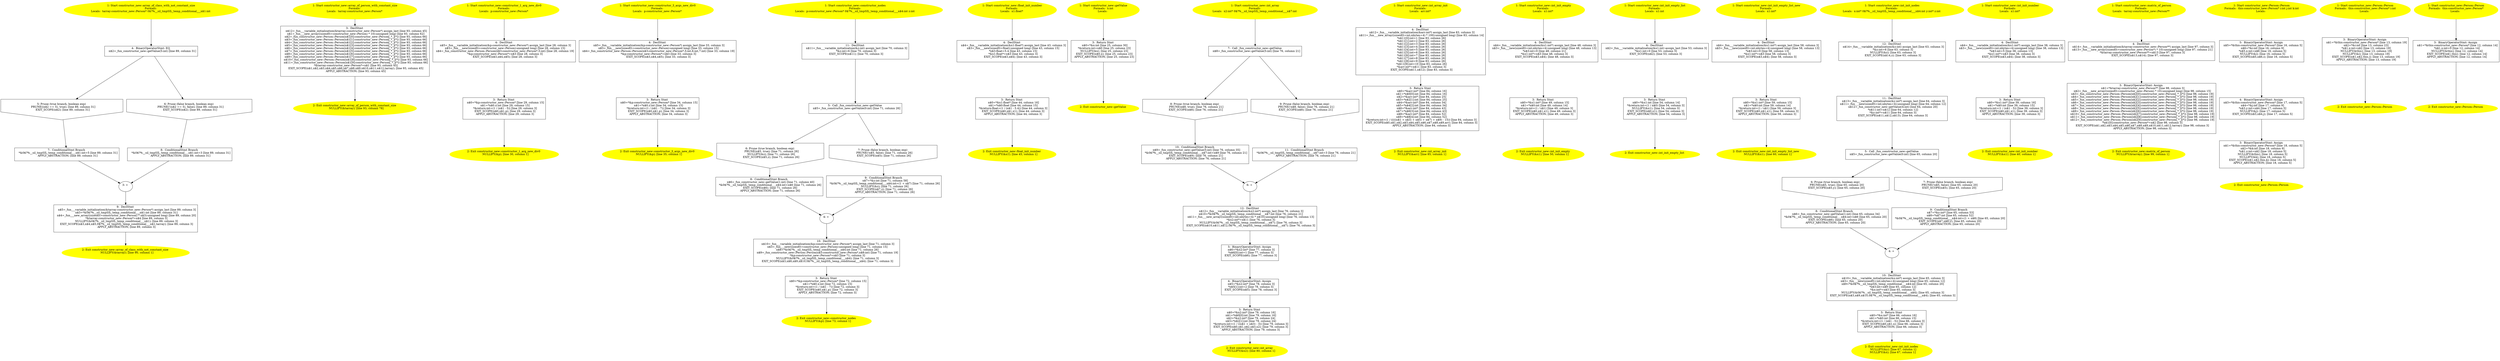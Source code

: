 /* @generated */
digraph cfg {
"array_of_class_with_not_constant_size#constructor_new#9810665286379016302.453a7058d5d4d9a1fa36084713fcfc7d_1" [label="1: Start constructor_new::array_of_class_with_not_constant_size\nFormals: \nLocals:  tarray:constructor_new::Person* 0$?%__sil_tmpSIL_temp_conditional___n$1:int \n  " color=yellow style=filled]
	

	 "array_of_class_with_not_constant_size#constructor_new#9810665286379016302.453a7058d5d4d9a1fa36084713fcfc7d_1" -> "array_of_class_with_not_constant_size#constructor_new#9810665286379016302.453a7058d5d4d9a1fa36084713fcfc7d_4" ;
"array_of_class_with_not_constant_size#constructor_new#9810665286379016302.453a7058d5d4d9a1fa36084713fcfc7d_2" [label="2: Exit constructor_new::array_of_class_with_not_constant_size \n   NULLIFY(&tarray); [line 90, column 1]\n " color=yellow style=filled]
	

"array_of_class_with_not_constant_size#constructor_new#9810665286379016302.453a7058d5d4d9a1fa36084713fcfc7d_3" [label="3: + \n  " ]
	

	 "array_of_class_with_not_constant_size#constructor_new#9810665286379016302.453a7058d5d4d9a1fa36084713fcfc7d_3" -> "array_of_class_with_not_constant_size#constructor_new#9810665286379016302.453a7058d5d4d9a1fa36084713fcfc7d_9" ;
"array_of_class_with_not_constant_size#constructor_new#9810665286379016302.453a7058d5d4d9a1fa36084713fcfc7d_4" [label="4:  BinaryOperatorStmt: EQ \n   n$2=_fun_constructor_new::getValue(5:int) [line 89, column 31]\n " shape="box"]
	

	 "array_of_class_with_not_constant_size#constructor_new#9810665286379016302.453a7058d5d4d9a1fa36084713fcfc7d_4" -> "array_of_class_with_not_constant_size#constructor_new#9810665286379016302.453a7058d5d4d9a1fa36084713fcfc7d_5" ;
	 "array_of_class_with_not_constant_size#constructor_new#9810665286379016302.453a7058d5d4d9a1fa36084713fcfc7d_4" -> "array_of_class_with_not_constant_size#constructor_new#9810665286379016302.453a7058d5d4d9a1fa36084713fcfc7d_6" ;
"array_of_class_with_not_constant_size#constructor_new#9810665286379016302.453a7058d5d4d9a1fa36084713fcfc7d_5" [label="5: Prune (true branch, boolean exp) \n   PRUNE((n$2 == 5), true); [line 89, column 31]\n  EXIT_SCOPE(n$2); [line 89, column 31]\n " shape="invhouse"]
	

	 "array_of_class_with_not_constant_size#constructor_new#9810665286379016302.453a7058d5d4d9a1fa36084713fcfc7d_5" -> "array_of_class_with_not_constant_size#constructor_new#9810665286379016302.453a7058d5d4d9a1fa36084713fcfc7d_7" ;
"array_of_class_with_not_constant_size#constructor_new#9810665286379016302.453a7058d5d4d9a1fa36084713fcfc7d_6" [label="6: Prune (false branch, boolean exp) \n   PRUNE(!(n$2 == 5), false); [line 89, column 31]\n  EXIT_SCOPE(n$2); [line 89, column 31]\n " shape="invhouse"]
	

	 "array_of_class_with_not_constant_size#constructor_new#9810665286379016302.453a7058d5d4d9a1fa36084713fcfc7d_6" -> "array_of_class_with_not_constant_size#constructor_new#9810665286379016302.453a7058d5d4d9a1fa36084713fcfc7d_8" ;
"array_of_class_with_not_constant_size#constructor_new#9810665286379016302.453a7058d5d4d9a1fa36084713fcfc7d_7" [label="7:  ConditionalStmt Branch \n   *&0$?%__sil_tmpSIL_temp_conditional___n$1:int=5 [line 89, column 31]\n  APPLY_ABSTRACTION; [line 89, column 31]\n " shape="box"]
	

	 "array_of_class_with_not_constant_size#constructor_new#9810665286379016302.453a7058d5d4d9a1fa36084713fcfc7d_7" -> "array_of_class_with_not_constant_size#constructor_new#9810665286379016302.453a7058d5d4d9a1fa36084713fcfc7d_3" ;
"array_of_class_with_not_constant_size#constructor_new#9810665286379016302.453a7058d5d4d9a1fa36084713fcfc7d_8" [label="8:  ConditionalStmt Branch \n   *&0$?%__sil_tmpSIL_temp_conditional___n$1:int=3 [line 89, column 31]\n  APPLY_ABSTRACTION; [line 89, column 31]\n " shape="box"]
	

	 "array_of_class_with_not_constant_size#constructor_new#9810665286379016302.453a7058d5d4d9a1fa36084713fcfc7d_8" -> "array_of_class_with_not_constant_size#constructor_new#9810665286379016302.453a7058d5d4d9a1fa36084713fcfc7d_3" ;
"array_of_class_with_not_constant_size#constructor_new#9810665286379016302.453a7058d5d4d9a1fa36084713fcfc7d_9" [label="9:  DeclStmt \n   n$5=_fun___variable_initialization(&tarray:constructor_new::Person*) assign_last [line 89, column 3]\n  n$3=*&0$?%__sil_tmpSIL_temp_conditional___n$1:int [line 89, column 31]\n  n$4=_fun___new_array((sizeof(t=constructor_new::Person) * n$3):unsigned long) [line 89, column 20]\n  *&tarray:constructor_new::Person*=n$4 [line 89, column 3]\n  NULLIFY(&0$?%__sil_tmpSIL_temp_conditional___n$1); [line 89, column 3]\n  EXIT_SCOPE(n$3,n$4,n$5,0$?%__sil_tmpSIL_temp_conditional___n$1,tarray); [line 89, column 3]\n  APPLY_ABSTRACTION; [line 89, column 3]\n " shape="box"]
	

	 "array_of_class_with_not_constant_size#constructor_new#9810665286379016302.453a7058d5d4d9a1fa36084713fcfc7d_9" -> "array_of_class_with_not_constant_size#constructor_new#9810665286379016302.453a7058d5d4d9a1fa36084713fcfc7d_2" ;
"array_of_person_with_constant_size#constructor_new#10198805942353567956.2cf0ba8d0780ec60bbcca4089ec2aee6_1" [label="1: Start constructor_new::array_of_person_with_constant_size\nFormals: \nLocals:  tarray:constructor_new::Person* \n  " color=yellow style=filled]
	

	 "array_of_person_with_constant_size#constructor_new#10198805942353567956.2cf0ba8d0780ec60bbcca4089ec2aee6_1" -> "array_of_person_with_constant_size#constructor_new#10198805942353567956.2cf0ba8d0780ec60bbcca4089ec2aee6_3" ;
"array_of_person_with_constant_size#constructor_new#10198805942353567956.2cf0ba8d0780ec60bbcca4089ec2aee6_2" [label="2: Exit constructor_new::array_of_person_with_constant_size \n   NULLIFY(&tarray); [line 93, column 78]\n " color=yellow style=filled]
	

"array_of_person_with_constant_size#constructor_new#10198805942353567956.2cf0ba8d0780ec60bbcca4089ec2aee6_3" [label="3:  DeclStmt \n   n$12=_fun___variable_initialization(&tarray:constructor_new::Person*) assign_last [line 93, column 45]\n  n$1=_fun___new_array((sizeof(t=constructor_new::Person) * 10):unsigned long) [line 93, column 62]\n  n$2=_fun_constructor_new::Person::Person(n$1[0]:constructor_new::Person[_*_](*)) [line 93, column 66]\n  n$3=_fun_constructor_new::Person::Person(n$1[1]:constructor_new::Person[_*_](*)) [line 93, column 66]\n  n$4=_fun_constructor_new::Person::Person(n$1[2]:constructor_new::Person[_*_](*)) [line 93, column 66]\n  n$5=_fun_constructor_new::Person::Person(n$1[3]:constructor_new::Person[_*_](*)) [line 93, column 66]\n  n$6=_fun_constructor_new::Person::Person(n$1[4]:constructor_new::Person[_*_](*)) [line 93, column 66]\n  n$7=_fun_constructor_new::Person::Person(n$1[5]:constructor_new::Person[_*_](*)) [line 93, column 66]\n  n$8=_fun_constructor_new::Person::Person(n$1[6]:constructor_new::Person[_*_](*)) [line 93, column 66]\n  n$9=_fun_constructor_new::Person::Person(n$1[7]:constructor_new::Person[_*_](*)) [line 93, column 66]\n  n$10=_fun_constructor_new::Person::Person(n$1[8]:constructor_new::Person[_*_](*)) [line 93, column 66]\n  n$11=_fun_constructor_new::Person::Person(n$1[9]:constructor_new::Person[_*_](*)) [line 93, column 66]\n  *&tarray:constructor_new::Person*=n$1 [line 93, column 45]\n  EXIT_SCOPE(n$1,n$2,n$3,n$4,n$5,n$6,n$7,n$8,n$9,n$10,n$11,n$12,tarray); [line 93, column 45]\n  APPLY_ABSTRACTION; [line 93, column 45]\n " shape="box"]
	

	 "array_of_person_with_constant_size#constructor_new#10198805942353567956.2cf0ba8d0780ec60bbcca4089ec2aee6_3" -> "array_of_person_with_constant_size#constructor_new#10198805942353567956.2cf0ba8d0780ec60bbcca4089ec2aee6_2" ;
"constructor_1_arg_new_div0#constructor_new#798841234716809588.2c010a7c7293e961b9ed8149c3f3debe_1" [label="1: Start constructor_new::constructor_1_arg_new_div0\nFormals: \nLocals:  p:constructor_new::Person* \n  " color=yellow style=filled]
	

	 "constructor_1_arg_new_div0#constructor_new#798841234716809588.2c010a7c7293e961b9ed8149c3f3debe_1" -> "constructor_1_arg_new_div0#constructor_new#798841234716809588.2c010a7c7293e961b9ed8149c3f3debe_4" ;
"constructor_1_arg_new_div0#constructor_new#798841234716809588.2c010a7c7293e961b9ed8149c3f3debe_2" [label="2: Exit constructor_new::constructor_1_arg_new_div0 \n   NULLIFY(&p); [line 30, column 1]\n " color=yellow style=filled]
	

"constructor_1_arg_new_div0#constructor_new#798841234716809588.2c010a7c7293e961b9ed8149c3f3debe_3" [label="3:  Return Stmt \n   n$0=*&p:constructor_new::Person* [line 29, column 15]\n  n$1=*n$0.x:int [line 29, column 15]\n  *&return:int=(1 / (n$1 - 5)) [line 29, column 3]\n  EXIT_SCOPE(n$0,n$1,p); [line 29, column 3]\n  APPLY_ABSTRACTION; [line 29, column 3]\n " shape="box"]
	

	 "constructor_1_arg_new_div0#constructor_new#798841234716809588.2c010a7c7293e961b9ed8149c3f3debe_3" -> "constructor_1_arg_new_div0#constructor_new#798841234716809588.2c010a7c7293e961b9ed8149c3f3debe_2" ;
"constructor_1_arg_new_div0#constructor_new#798841234716809588.2c010a7c7293e961b9ed8149c3f3debe_4" [label="4:  DeclStmt \n   n$5=_fun___variable_initialization(&p:constructor_new::Person*) assign_last [line 28, column 3]\n  n$3=_fun___new(sizeof(t=constructor_new::Person):unsigned long) [line 28, column 15]\n  n$4=_fun_constructor_new::Person::Person(n$3:constructor_new::Person*,5:int) [line 28, column 19]\n  *&p:constructor_new::Person*=n$3 [line 28, column 3]\n  EXIT_SCOPE(n$3,n$4,n$5); [line 28, column 3]\n " shape="box"]
	

	 "constructor_1_arg_new_div0#constructor_new#798841234716809588.2c010a7c7293e961b9ed8149c3f3debe_4" -> "constructor_1_arg_new_div0#constructor_new#798841234716809588.2c010a7c7293e961b9ed8149c3f3debe_3" ;
"constructor_3_args_new_div0#constructor_new#13438839859480315932.2122014ebac449e6fb981ba75ba0617e_1" [label="1: Start constructor_new::constructor_3_args_new_div0\nFormals: \nLocals:  p:constructor_new::Person* \n  " color=yellow style=filled]
	

	 "constructor_3_args_new_div0#constructor_new#13438839859480315932.2122014ebac449e6fb981ba75ba0617e_1" -> "constructor_3_args_new_div0#constructor_new#13438839859480315932.2122014ebac449e6fb981ba75ba0617e_4" ;
"constructor_3_args_new_div0#constructor_new#13438839859480315932.2122014ebac449e6fb981ba75ba0617e_2" [label="2: Exit constructor_new::constructor_3_args_new_div0 \n   NULLIFY(&p); [line 35, column 1]\n " color=yellow style=filled]
	

"constructor_3_args_new_div0#constructor_new#13438839859480315932.2122014ebac449e6fb981ba75ba0617e_3" [label="3:  Return Stmt \n   n$0=*&p:constructor_new::Person* [line 34, column 15]\n  n$1=*n$0.z:int [line 34, column 15]\n  *&return:int=(1 / (n$1 - 7)) [line 34, column 3]\n  EXIT_SCOPE(n$0,n$1,p); [line 34, column 3]\n  APPLY_ABSTRACTION; [line 34, column 3]\n " shape="box"]
	

	 "constructor_3_args_new_div0#constructor_new#13438839859480315932.2122014ebac449e6fb981ba75ba0617e_3" -> "constructor_3_args_new_div0#constructor_new#13438839859480315932.2122014ebac449e6fb981ba75ba0617e_2" ;
"constructor_3_args_new_div0#constructor_new#13438839859480315932.2122014ebac449e6fb981ba75ba0617e_4" [label="4:  DeclStmt \n   n$5=_fun___variable_initialization(&p:constructor_new::Person*) assign_last [line 33, column 3]\n  n$3=_fun___new(sizeof(t=constructor_new::Person):unsigned long) [line 33, column 15]\n  n$4=_fun_constructor_new::Person::Person(n$3:constructor_new::Person*,5:int,6:int,7:int) [line 33, column 19]\n  *&p:constructor_new::Person*=n$3 [line 33, column 3]\n  EXIT_SCOPE(n$3,n$4,n$5); [line 33, column 3]\n " shape="box"]
	

	 "constructor_3_args_new_div0#constructor_new#13438839859480315932.2122014ebac449e6fb981ba75ba0617e_4" -> "constructor_3_args_new_div0#constructor_new#13438839859480315932.2122014ebac449e6fb981ba75ba0617e_3" ;
"constructor_nodes#constructor_new#2199504594298711726.73e416487288cbd4adea79b64a17dbe2_1" [label="1: Start constructor_new::constructor_nodes\nFormals: \nLocals:  p:constructor_new::Person* 0$?%__sil_tmpSIL_temp_conditional___n$4:int z:int \n  " color=yellow style=filled]
	

	 "constructor_nodes#constructor_new#2199504594298711726.73e416487288cbd4adea79b64a17dbe2_1" -> "constructor_nodes#constructor_new#2199504594298711726.73e416487288cbd4adea79b64a17dbe2_11" ;
"constructor_nodes#constructor_new#2199504594298711726.73e416487288cbd4adea79b64a17dbe2_2" [label="2: Exit constructor_new::constructor_nodes \n   NULLIFY(&p); [line 73, column 1]\n " color=yellow style=filled]
	

"constructor_nodes#constructor_new#2199504594298711726.73e416487288cbd4adea79b64a17dbe2_3" [label="3:  Return Stmt \n   n$0=*&p:constructor_new::Person* [line 72, column 15]\n  n$1=*n$0.x:int [line 72, column 15]\n  *&return:int=(1 / (n$1 - 7)) [line 72, column 3]\n  EXIT_SCOPE(n$0,n$1,p); [line 72, column 3]\n  APPLY_ABSTRACTION; [line 72, column 3]\n " shape="box"]
	

	 "constructor_nodes#constructor_new#2199504594298711726.73e416487288cbd4adea79b64a17dbe2_3" -> "constructor_nodes#constructor_new#2199504594298711726.73e416487288cbd4adea79b64a17dbe2_2" ;
"constructor_nodes#constructor_new#2199504594298711726.73e416487288cbd4adea79b64a17dbe2_4" [label="4: + \n  " ]
	

	 "constructor_nodes#constructor_new#2199504594298711726.73e416487288cbd4adea79b64a17dbe2_4" -> "constructor_nodes#constructor_new#2199504594298711726.73e416487288cbd4adea79b64a17dbe2_10" ;
"constructor_nodes#constructor_new#2199504594298711726.73e416487288cbd4adea79b64a17dbe2_5" [label="5:  Call _fun_constructor_new::getValue \n   n$5=_fun_constructor_new::getValue(0:int) [line 71, column 26]\n " shape="box"]
	

	 "constructor_nodes#constructor_new#2199504594298711726.73e416487288cbd4adea79b64a17dbe2_5" -> "constructor_nodes#constructor_new#2199504594298711726.73e416487288cbd4adea79b64a17dbe2_6" ;
	 "constructor_nodes#constructor_new#2199504594298711726.73e416487288cbd4adea79b64a17dbe2_5" -> "constructor_nodes#constructor_new#2199504594298711726.73e416487288cbd4adea79b64a17dbe2_7" ;
"constructor_nodes#constructor_new#2199504594298711726.73e416487288cbd4adea79b64a17dbe2_6" [label="6: Prune (true branch, boolean exp) \n   PRUNE(n$5, true); [line 71, column 26]\n  NULLIFY(&z); [line 71, column 26]\n  EXIT_SCOPE(n$5,z); [line 71, column 26]\n " shape="invhouse"]
	

	 "constructor_nodes#constructor_new#2199504594298711726.73e416487288cbd4adea79b64a17dbe2_6" -> "constructor_nodes#constructor_new#2199504594298711726.73e416487288cbd4adea79b64a17dbe2_8" ;
"constructor_nodes#constructor_new#2199504594298711726.73e416487288cbd4adea79b64a17dbe2_7" [label="7: Prune (false branch, boolean exp) \n   PRUNE(!n$5, false); [line 71, column 26]\n  EXIT_SCOPE(n$5); [line 71, column 26]\n " shape="invhouse"]
	

	 "constructor_nodes#constructor_new#2199504594298711726.73e416487288cbd4adea79b64a17dbe2_7" -> "constructor_nodes#constructor_new#2199504594298711726.73e416487288cbd4adea79b64a17dbe2_9" ;
"constructor_nodes#constructor_new#2199504594298711726.73e416487288cbd4adea79b64a17dbe2_8" [label="8:  ConditionalStmt Branch \n   n$6=_fun_constructor_new::getValue(1:int) [line 71, column 40]\n  *&0$?%__sil_tmpSIL_temp_conditional___n$4:int=n$6 [line 71, column 26]\n  EXIT_SCOPE(n$6); [line 71, column 26]\n  APPLY_ABSTRACTION; [line 71, column 26]\n " shape="box"]
	

	 "constructor_nodes#constructor_new#2199504594298711726.73e416487288cbd4adea79b64a17dbe2_8" -> "constructor_nodes#constructor_new#2199504594298711726.73e416487288cbd4adea79b64a17dbe2_4" ;
"constructor_nodes#constructor_new#2199504594298711726.73e416487288cbd4adea79b64a17dbe2_9" [label="9:  ConditionalStmt Branch \n   n$7=*&z:int [line 71, column 58]\n  *&0$?%__sil_tmpSIL_temp_conditional___n$4:int=(1 + n$7) [line 71, column 26]\n  NULLIFY(&z); [line 71, column 26]\n  EXIT_SCOPE(n$7,z); [line 71, column 26]\n  APPLY_ABSTRACTION; [line 71, column 26]\n " shape="box"]
	

	 "constructor_nodes#constructor_new#2199504594298711726.73e416487288cbd4adea79b64a17dbe2_9" -> "constructor_nodes#constructor_new#2199504594298711726.73e416487288cbd4adea79b64a17dbe2_4" ;
"constructor_nodes#constructor_new#2199504594298711726.73e416487288cbd4adea79b64a17dbe2_10" [label="10:  DeclStmt \n   n$10=_fun___variable_initialization(&p:constructor_new::Person*) assign_last [line 71, column 3]\n  n$3=_fun___new(sizeof(t=constructor_new::Person):unsigned long) [line 71, column 15]\n  n$8=*&0$?%__sil_tmpSIL_temp_conditional___n$4:int [line 71, column 26]\n  n$9=_fun_constructor_new::Person::Person(n$3:constructor_new::Person*,n$8:int) [line 71, column 19]\n  *&p:constructor_new::Person*=n$3 [line 71, column 3]\n  NULLIFY(&0$?%__sil_tmpSIL_temp_conditional___n$4); [line 71, column 3]\n  EXIT_SCOPE(n$3,n$8,n$9,n$10,0$?%__sil_tmpSIL_temp_conditional___n$4); [line 71, column 3]\n " shape="box"]
	

	 "constructor_nodes#constructor_new#2199504594298711726.73e416487288cbd4adea79b64a17dbe2_10" -> "constructor_nodes#constructor_new#2199504594298711726.73e416487288cbd4adea79b64a17dbe2_3" ;
"constructor_nodes#constructor_new#2199504594298711726.73e416487288cbd4adea79b64a17dbe2_11" [label="11:  DeclStmt \n   n$11=_fun___variable_initialization(&z:int) assign_last [line 70, column 3]\n  *&z:int=6 [line 70, column 3]\n  EXIT_SCOPE(n$11); [line 70, column 3]\n " shape="box"]
	

	 "constructor_nodes#constructor_new#2199504594298711726.73e416487288cbd4adea79b64a17dbe2_11" -> "constructor_nodes#constructor_new#2199504594298711726.73e416487288cbd4adea79b64a17dbe2_5" ;
"float_init_number#constructor_new#3988440966025503299.b1d13528d0a983c1943c8fdd13e58be6_1" [label="1: Start constructor_new::float_init_number\nFormals: \nLocals:  x1:float* \n  " color=yellow style=filled]
	

	 "float_init_number#constructor_new#3988440966025503299.b1d13528d0a983c1943c8fdd13e58be6_1" -> "float_init_number#constructor_new#3988440966025503299.b1d13528d0a983c1943c8fdd13e58be6_4" ;
"float_init_number#constructor_new#3988440966025503299.b1d13528d0a983c1943c8fdd13e58be6_2" [label="2: Exit constructor_new::float_init_number \n   NULLIFY(&x1); [line 45, column 1]\n " color=yellow style=filled]
	

"float_init_number#constructor_new#3988440966025503299.b1d13528d0a983c1943c8fdd13e58be6_3" [label="3:  Return Stmt \n   n$0=*&x1:float* [line 44, column 16]\n  n$1=*n$0:float [line 44, column 15]\n  *&return:float=(1 / (n$1 - 5.4)) [line 44, column 3]\n  EXIT_SCOPE(n$0,n$1,x1); [line 44, column 3]\n  APPLY_ABSTRACTION; [line 44, column 3]\n " shape="box"]
	

	 "float_init_number#constructor_new#3988440966025503299.b1d13528d0a983c1943c8fdd13e58be6_3" -> "float_init_number#constructor_new#3988440966025503299.b1d13528d0a983c1943c8fdd13e58be6_2" ;
"float_init_number#constructor_new#3988440966025503299.b1d13528d0a983c1943c8fdd13e58be6_4" [label="4:  DeclStmt \n   n$4=_fun___variable_initialization(&x1:float*) assign_last [line 43, column 3]\n  n$3=_fun___new(sizeof(t=float):unsigned long) [line 43, column 15]\n  *n$3:float=5.4 [line 43, column 15]\n  *&x1:float*=n$3 [line 43, column 3]\n  EXIT_SCOPE(n$3,n$4); [line 43, column 3]\n " shape="box"]
	

	 "float_init_number#constructor_new#3988440966025503299.b1d13528d0a983c1943c8fdd13e58be6_4" -> "float_init_number#constructor_new#3988440966025503299.b1d13528d0a983c1943c8fdd13e58be6_3" ;
"getValue#constructor_new#15577065010748217440.6aa0942189125cc8fd36b278b0742cd2_1" [label="1: Start constructor_new::getValue\nFormals:  x:int\nLocals:  \n  " color=yellow style=filled]
	

	 "getValue#constructor_new#15577065010748217440.6aa0942189125cc8fd36b278b0742cd2_1" -> "getValue#constructor_new#15577065010748217440.6aa0942189125cc8fd36b278b0742cd2_3" ;
"getValue#constructor_new#15577065010748217440.6aa0942189125cc8fd36b278b0742cd2_2" [label="2: Exit constructor_new::getValue \n  " color=yellow style=filled]
	

"getValue#constructor_new#15577065010748217440.6aa0942189125cc8fd36b278b0742cd2_3" [label="3:  Return Stmt \n   n$0=*&x:int [line 25, column 30]\n  *&return:int=n$0 [line 25, column 23]\n  NULLIFY(&x); [line 25, column 23]\n  EXIT_SCOPE(n$0,x); [line 25, column 23]\n  APPLY_ABSTRACTION; [line 25, column 23]\n " shape="box"]
	

	 "getValue#constructor_new#15577065010748217440.6aa0942189125cc8fd36b278b0742cd2_3" -> "getValue#constructor_new#15577065010748217440.6aa0942189125cc8fd36b278b0742cd2_2" ;
"int_array#constructor_new#17288301834361373856.f0e67f3600c928968ac2559eafa09ba2_1" [label="1: Start constructor_new::int_array\nFormals: \nLocals:  x2:int* 0$?%__sil_tmpSIL_temp_conditional___n$7:int \n  " color=yellow style=filled]
	

	 "int_array#constructor_new#17288301834361373856.f0e67f3600c928968ac2559eafa09ba2_1" -> "int_array#constructor_new#17288301834361373856.f0e67f3600c928968ac2559eafa09ba2_7" ;
"int_array#constructor_new#17288301834361373856.f0e67f3600c928968ac2559eafa09ba2_2" [label="2: Exit constructor_new::int_array \n   NULLIFY(&x2); [line 80, column 1]\n " color=yellow style=filled]
	

"int_array#constructor_new#17288301834361373856.f0e67f3600c928968ac2559eafa09ba2_3" [label="3:  Return Stmt \n   n$0=*&x2:int* [line 79, column 16]\n  n$1=*n$0[0]:int [line 79, column 16]\n  n$2=*&x2:int* [line 79, column 24]\n  n$3=*n$2[1]:int [line 79, column 24]\n  *&return:int=(1 / ((n$1 + n$3) - 3)) [line 79, column 3]\n  EXIT_SCOPE(n$0,n$1,n$2,n$3,x2); [line 79, column 3]\n  APPLY_ABSTRACTION; [line 79, column 3]\n " shape="box"]
	

	 "int_array#constructor_new#17288301834361373856.f0e67f3600c928968ac2559eafa09ba2_3" -> "int_array#constructor_new#17288301834361373856.f0e67f3600c928968ac2559eafa09ba2_2" ;
"int_array#constructor_new#17288301834361373856.f0e67f3600c928968ac2559eafa09ba2_4" [label="4:  BinaryOperatorStmt: Assign \n   n$5=*&x2:int* [line 78, column 3]\n  *n$5[1]:int=2 [line 78, column 3]\n  EXIT_SCOPE(n$5); [line 78, column 3]\n " shape="box"]
	

	 "int_array#constructor_new#17288301834361373856.f0e67f3600c928968ac2559eafa09ba2_4" -> "int_array#constructor_new#17288301834361373856.f0e67f3600c928968ac2559eafa09ba2_3" ;
"int_array#constructor_new#17288301834361373856.f0e67f3600c928968ac2559eafa09ba2_5" [label="5:  BinaryOperatorStmt: Assign \n   n$6=*&x2:int* [line 77, column 3]\n  *n$6[0]:int=1 [line 77, column 3]\n  EXIT_SCOPE(n$6); [line 77, column 3]\n " shape="box"]
	

	 "int_array#constructor_new#17288301834361373856.f0e67f3600c928968ac2559eafa09ba2_5" -> "int_array#constructor_new#17288301834361373856.f0e67f3600c928968ac2559eafa09ba2_4" ;
"int_array#constructor_new#17288301834361373856.f0e67f3600c928968ac2559eafa09ba2_6" [label="6: + \n  " ]
	

	 "int_array#constructor_new#17288301834361373856.f0e67f3600c928968ac2559eafa09ba2_6" -> "int_array#constructor_new#17288301834361373856.f0e67f3600c928968ac2559eafa09ba2_12" ;
"int_array#constructor_new#17288301834361373856.f0e67f3600c928968ac2559eafa09ba2_7" [label="7:  Call _fun_constructor_new::getValue \n   n$8=_fun_constructor_new::getValue(5:int) [line 76, column 21]\n " shape="box"]
	

	 "int_array#constructor_new#17288301834361373856.f0e67f3600c928968ac2559eafa09ba2_7" -> "int_array#constructor_new#17288301834361373856.f0e67f3600c928968ac2559eafa09ba2_8" ;
	 "int_array#constructor_new#17288301834361373856.f0e67f3600c928968ac2559eafa09ba2_7" -> "int_array#constructor_new#17288301834361373856.f0e67f3600c928968ac2559eafa09ba2_9" ;
"int_array#constructor_new#17288301834361373856.f0e67f3600c928968ac2559eafa09ba2_8" [label="8: Prune (true branch, boolean exp) \n   PRUNE(n$8, true); [line 76, column 21]\n  EXIT_SCOPE(n$8); [line 76, column 21]\n " shape="invhouse"]
	

	 "int_array#constructor_new#17288301834361373856.f0e67f3600c928968ac2559eafa09ba2_8" -> "int_array#constructor_new#17288301834361373856.f0e67f3600c928968ac2559eafa09ba2_10" ;
"int_array#constructor_new#17288301834361373856.f0e67f3600c928968ac2559eafa09ba2_9" [label="9: Prune (false branch, boolean exp) \n   PRUNE(!n$8, false); [line 76, column 21]\n  EXIT_SCOPE(n$8); [line 76, column 21]\n " shape="invhouse"]
	

	 "int_array#constructor_new#17288301834361373856.f0e67f3600c928968ac2559eafa09ba2_9" -> "int_array#constructor_new#17288301834361373856.f0e67f3600c928968ac2559eafa09ba2_11" ;
"int_array#constructor_new#17288301834361373856.f0e67f3600c928968ac2559eafa09ba2_10" [label="10:  ConditionalStmt Branch \n   n$9=_fun_constructor_new::getValue(5:int) [line 76, column 35]\n  *&0$?%__sil_tmpSIL_temp_conditional___n$7:int=n$9 [line 76, column 21]\n  EXIT_SCOPE(n$9); [line 76, column 21]\n  APPLY_ABSTRACTION; [line 76, column 21]\n " shape="box"]
	

	 "int_array#constructor_new#17288301834361373856.f0e67f3600c928968ac2559eafa09ba2_10" -> "int_array#constructor_new#17288301834361373856.f0e67f3600c928968ac2559eafa09ba2_6" ;
"int_array#constructor_new#17288301834361373856.f0e67f3600c928968ac2559eafa09ba2_11" [label="11:  ConditionalStmt Branch \n   *&0$?%__sil_tmpSIL_temp_conditional___n$7:int=3 [line 76, column 21]\n  APPLY_ABSTRACTION; [line 76, column 21]\n " shape="box"]
	

	 "int_array#constructor_new#17288301834361373856.f0e67f3600c928968ac2559eafa09ba2_11" -> "int_array#constructor_new#17288301834361373856.f0e67f3600c928968ac2559eafa09ba2_6" ;
"int_array#constructor_new#17288301834361373856.f0e67f3600c928968ac2559eafa09ba2_12" [label="12:  DeclStmt \n   n$12=_fun___variable_initialization(&x2:int*) assign_last [line 76, column 3]\n  n$10=*&0$?%__sil_tmpSIL_temp_conditional___n$7:int [line 76, column 21]\n  n$11=_fun___new_array((sizeof(t=int;nbytes=4) * n$10):unsigned long) [line 76, column 13]\n  *&x2:int*=n$11 [line 76, column 3]\n  NULLIFY(&0$?%__sil_tmpSIL_temp_conditional___n$7); [line 76, column 3]\n  EXIT_SCOPE(n$10,n$11,n$12,0$?%__sil_tmpSIL_temp_conditional___n$7); [line 76, column 3]\n " shape="box"]
	

	 "int_array#constructor_new#17288301834361373856.f0e67f3600c928968ac2559eafa09ba2_12" -> "int_array#constructor_new#17288301834361373856.f0e67f3600c928968ac2559eafa09ba2_5" ;
"int_array_init#constructor_new#14099932616230884357.69a63438c3aee293029f068d373c29c3_1" [label="1: Start constructor_new::int_array_init\nFormals: \nLocals:  arr:int* \n  " color=yellow style=filled]
	

	 "int_array_init#constructor_new#14099932616230884357.69a63438c3aee293029f068d373c29c3_1" -> "int_array_init#constructor_new#14099932616230884357.69a63438c3aee293029f068d373c29c3_4" ;
"int_array_init#constructor_new#14099932616230884357.69a63438c3aee293029f068d373c29c3_2" [label="2: Exit constructor_new::int_array_init \n   NULLIFY(&arr); [line 85, column 1]\n " color=yellow style=filled]
	

"int_array_init#constructor_new#14099932616230884357.69a63438c3aee293029f068d373c29c3_3" [label="3:  Return Stmt \n   n$0=*&arr:int* [line 84, column 16]\n  n$1=*n$0[0]:int [line 84, column 16]\n  n$2=*&arr:int* [line 84, column 25]\n  n$3=*n$2[1]:int [line 84, column 25]\n  n$4=*&arr:int* [line 84, column 34]\n  n$5=*n$4[2]:int [line 84, column 34]\n  n$6=*&arr:int* [line 84, column 43]\n  n$7=*n$6[3]:int [line 84, column 43]\n  n$8=*&arr:int* [line 84, column 52]\n  n$9=*n$8[4]:int [line 84, column 52]\n  *&return:int=(1 / (((((n$1 + n$3) + n$5) + n$7) + n$9) - 15)) [line 84, column 3]\n  EXIT_SCOPE(n$0,n$1,n$2,n$3,n$4,n$5,n$6,n$7,n$8,n$9,arr); [line 84, column 3]\n  APPLY_ABSTRACTION; [line 84, column 3]\n " shape="box"]
	

	 "int_array_init#constructor_new#14099932616230884357.69a63438c3aee293029f068d373c29c3_3" -> "int_array_init#constructor_new#14099932616230884357.69a63438c3aee293029f068d373c29c3_2" ;
"int_array_init#constructor_new#14099932616230884357.69a63438c3aee293029f068d373c29c3_4" [label="4:  DeclStmt \n   n$12=_fun___variable_initialization(&arr:int*) assign_last [line 83, column 3]\n  n$11=_fun___new_array((sizeof(t=int;nbytes=4) * 100):unsigned long) [line 83, column 14]\n  *n$11[0]:int=1 [line 83, column 26]\n  *n$11[1]:int=2 [line 83, column 26]\n  *n$11[2]:int=3 [line 83, column 26]\n  *n$11[3]:int=4 [line 83, column 26]\n  *n$11[4]:int=5 [line 83, column 26]\n  *n$11[5]:int=6 [line 83, column 26]\n  *n$11[6]:int=7 [line 83, column 26]\n  *n$11[7]:int=8 [line 83, column 26]\n  *n$11[8]:int=9 [line 83, column 26]\n  *n$11[9]:int=10 [line 83, column 26]\n  *&arr:int*=n$11 [line 83, column 3]\n  EXIT_SCOPE(n$11,n$12); [line 83, column 3]\n " shape="box"]
	

	 "int_array_init#constructor_new#14099932616230884357.69a63438c3aee293029f068d373c29c3_4" -> "int_array_init#constructor_new#14099932616230884357.69a63438c3aee293029f068d373c29c3_3" ;
"int_init_empty#constructor_new#15413029864213743197.d5b807871fe4ea10e898a381f0edef4d_1" [label="1: Start constructor_new::int_init_empty\nFormals: \nLocals:  x1:int* \n  " color=yellow style=filled]
	

	 "int_init_empty#constructor_new#15413029864213743197.d5b807871fe4ea10e898a381f0edef4d_1" -> "int_init_empty#constructor_new#15413029864213743197.d5b807871fe4ea10e898a381f0edef4d_4" ;
"int_init_empty#constructor_new#15413029864213743197.d5b807871fe4ea10e898a381f0edef4d_2" [label="2: Exit constructor_new::int_init_empty \n   NULLIFY(&x1); [line 50, column 1]\n " color=yellow style=filled]
	

"int_init_empty#constructor_new#15413029864213743197.d5b807871fe4ea10e898a381f0edef4d_3" [label="3:  Return Stmt \n   n$0=*&x1:int* [line 49, column 15]\n  n$1=*n$0:int [line 49, column 14]\n  *&return:int=(1 / n$1) [line 49, column 3]\n  EXIT_SCOPE(n$0,n$1,x1); [line 49, column 3]\n  APPLY_ABSTRACTION; [line 49, column 3]\n " shape="box"]
	

	 "int_init_empty#constructor_new#15413029864213743197.d5b807871fe4ea10e898a381f0edef4d_3" -> "int_init_empty#constructor_new#15413029864213743197.d5b807871fe4ea10e898a381f0edef4d_2" ;
"int_init_empty#constructor_new#15413029864213743197.d5b807871fe4ea10e898a381f0edef4d_4" [label="4:  DeclStmt \n   n$4=_fun___variable_initialization(&x1:int*) assign_last [line 48, column 3]\n  n$3=_fun___new(sizeof(t=int;nbytes=4):unsigned long) [line 48, column 13]\n  *n$3:int=0 [line 48, column 21]\n  *&x1:int*=n$3 [line 48, column 3]\n  EXIT_SCOPE(n$3,n$4); [line 48, column 3]\n " shape="box"]
	

	 "int_init_empty#constructor_new#15413029864213743197.d5b807871fe4ea10e898a381f0edef4d_4" -> "int_init_empty#constructor_new#15413029864213743197.d5b807871fe4ea10e898a381f0edef4d_3" ;
"int_init_empty_list#constructor_new#3613770932207490177.2b4662eed1a13d3237e163f39bc6397c_1" [label="1: Start constructor_new::int_init_empty_list\nFormals: \nLocals:  x1:int \n  " color=yellow style=filled]
	

	 "int_init_empty_list#constructor_new#3613770932207490177.2b4662eed1a13d3237e163f39bc6397c_1" -> "int_init_empty_list#constructor_new#3613770932207490177.2b4662eed1a13d3237e163f39bc6397c_4" ;
"int_init_empty_list#constructor_new#3613770932207490177.2b4662eed1a13d3237e163f39bc6397c_2" [label="2: Exit constructor_new::int_init_empty_list \n  " color=yellow style=filled]
	

"int_init_empty_list#constructor_new#3613770932207490177.2b4662eed1a13d3237e163f39bc6397c_3" [label="3:  Return Stmt \n   n$0=*&x1:int [line 54, column 14]\n  *&return:int=(1 / n$0) [line 54, column 3]\n  NULLIFY(&x1); [line 54, column 3]\n  EXIT_SCOPE(n$0,x1); [line 54, column 3]\n  APPLY_ABSTRACTION; [line 54, column 3]\n " shape="box"]
	

	 "int_init_empty_list#constructor_new#3613770932207490177.2b4662eed1a13d3237e163f39bc6397c_3" -> "int_init_empty_list#constructor_new#3613770932207490177.2b4662eed1a13d3237e163f39bc6397c_2" ;
"int_init_empty_list#constructor_new#3613770932207490177.2b4662eed1a13d3237e163f39bc6397c_4" [label="4:  DeclStmt \n   n$2=_fun___variable_initialization(&x1:int) assign_last [line 53, column 3]\n  *&x1:int=0 [line 53, column 3]\n  EXIT_SCOPE(n$2); [line 53, column 3]\n " shape="box"]
	

	 "int_init_empty_list#constructor_new#3613770932207490177.2b4662eed1a13d3237e163f39bc6397c_4" -> "int_init_empty_list#constructor_new#3613770932207490177.2b4662eed1a13d3237e163f39bc6397c_3" ;
"int_init_empty_list_new#constructor_new#18093274870234850959.e77c2840901e6e789e52d55ac81db88f_1" [label="1: Start constructor_new::int_init_empty_list_new\nFormals: \nLocals:  x1:int* \n  " color=yellow style=filled]
	

	 "int_init_empty_list_new#constructor_new#18093274870234850959.e77c2840901e6e789e52d55ac81db88f_1" -> "int_init_empty_list_new#constructor_new#18093274870234850959.e77c2840901e6e789e52d55ac81db88f_4" ;
"int_init_empty_list_new#constructor_new#18093274870234850959.e77c2840901e6e789e52d55ac81db88f_2" [label="2: Exit constructor_new::int_init_empty_list_new \n   NULLIFY(&x1); [line 60, column 1]\n " color=yellow style=filled]
	

"int_init_empty_list_new#constructor_new#18093274870234850959.e77c2840901e6e789e52d55ac81db88f_3" [label="3:  Return Stmt \n   n$0=*&x1:int* [line 59, column 15]\n  n$1=*n$0:int [line 59, column 14]\n  *&return:int=(1 / n$1) [line 59, column 3]\n  EXIT_SCOPE(n$0,n$1,x1); [line 59, column 3]\n  APPLY_ABSTRACTION; [line 59, column 3]\n " shape="box"]
	

	 "int_init_empty_list_new#constructor_new#18093274870234850959.e77c2840901e6e789e52d55ac81db88f_3" -> "int_init_empty_list_new#constructor_new#18093274870234850959.e77c2840901e6e789e52d55ac81db88f_2" ;
"int_init_empty_list_new#constructor_new#18093274870234850959.e77c2840901e6e789e52d55ac81db88f_4" [label="4:  DeclStmt \n   n$4=_fun___variable_initialization(&x1:int*) assign_last [line 58, column 3]\n  n$3=_fun___new(sizeof(t=int;nbytes=4):unsigned long) [line 58, column 13]\n  *n$3:int=0 [line 58, column 13]\n  *&x1:int*=n$3 [line 58, column 3]\n  EXIT_SCOPE(n$3,n$4); [line 58, column 3]\n " shape="box"]
	

	 "int_init_empty_list_new#constructor_new#18093274870234850959.e77c2840901e6e789e52d55ac81db88f_4" -> "int_init_empty_list_new#constructor_new#18093274870234850959.e77c2840901e6e789e52d55ac81db88f_3" ;
"int_init_nodes#constructor_new#3816193909145311065.e18f1e2417086b4c8d20246eeee5dd01_1" [label="1: Start constructor_new::int_init_nodes\nFormals: \nLocals:  x:int* 0$?%__sil_tmpSIL_temp_conditional___n$4:int y:int* z:int \n  " color=yellow style=filled]
	

	 "int_init_nodes#constructor_new#3816193909145311065.e18f1e2417086b4c8d20246eeee5dd01_1" -> "int_init_nodes#constructor_new#3816193909145311065.e18f1e2417086b4c8d20246eeee5dd01_12" ;
"int_init_nodes#constructor_new#3816193909145311065.e18f1e2417086b4c8d20246eeee5dd01_2" [label="2: Exit constructor_new::int_init_nodes \n   NULLIFY(&y); [line 67, column 1]\n  NULLIFY(&x); [line 67, column 1]\n " color=yellow style=filled]
	

"int_init_nodes#constructor_new#3816193909145311065.e18f1e2417086b4c8d20246eeee5dd01_3" [label="3:  Return Stmt \n   n$0=*&x:int* [line 66, column 16]\n  n$1=*n$0:int [line 66, column 15]\n  *&return:int=(1 / (n$1 - 5)) [line 66, column 3]\n  EXIT_SCOPE(n$0,n$1,x); [line 66, column 3]\n  APPLY_ABSTRACTION; [line 66, column 3]\n " shape="box"]
	

	 "int_init_nodes#constructor_new#3816193909145311065.e18f1e2417086b4c8d20246eeee5dd01_3" -> "int_init_nodes#constructor_new#3816193909145311065.e18f1e2417086b4c8d20246eeee5dd01_2" ;
"int_init_nodes#constructor_new#3816193909145311065.e18f1e2417086b4c8d20246eeee5dd01_4" [label="4: + \n  " ]
	

	 "int_init_nodes#constructor_new#3816193909145311065.e18f1e2417086b4c8d20246eeee5dd01_4" -> "int_init_nodes#constructor_new#3816193909145311065.e18f1e2417086b4c8d20246eeee5dd01_10" ;
"int_init_nodes#constructor_new#3816193909145311065.e18f1e2417086b4c8d20246eeee5dd01_5" [label="5:  Call _fun_constructor_new::getValue \n   n$5=_fun_constructor_new::getValue(0:int) [line 65, column 20]\n " shape="box"]
	

	 "int_init_nodes#constructor_new#3816193909145311065.e18f1e2417086b4c8d20246eeee5dd01_5" -> "int_init_nodes#constructor_new#3816193909145311065.e18f1e2417086b4c8d20246eeee5dd01_6" ;
	 "int_init_nodes#constructor_new#3816193909145311065.e18f1e2417086b4c8d20246eeee5dd01_5" -> "int_init_nodes#constructor_new#3816193909145311065.e18f1e2417086b4c8d20246eeee5dd01_7" ;
"int_init_nodes#constructor_new#3816193909145311065.e18f1e2417086b4c8d20246eeee5dd01_6" [label="6: Prune (true branch, boolean exp) \n   PRUNE(n$5, true); [line 65, column 20]\n  EXIT_SCOPE(n$5,y); [line 65, column 20]\n " shape="invhouse"]
	

	 "int_init_nodes#constructor_new#3816193909145311065.e18f1e2417086b4c8d20246eeee5dd01_6" -> "int_init_nodes#constructor_new#3816193909145311065.e18f1e2417086b4c8d20246eeee5dd01_8" ;
"int_init_nodes#constructor_new#3816193909145311065.e18f1e2417086b4c8d20246eeee5dd01_7" [label="7: Prune (false branch, boolean exp) \n   PRUNE(!n$5, false); [line 65, column 20]\n  EXIT_SCOPE(n$5); [line 65, column 20]\n " shape="invhouse"]
	

	 "int_init_nodes#constructor_new#3816193909145311065.e18f1e2417086b4c8d20246eeee5dd01_7" -> "int_init_nodes#constructor_new#3816193909145311065.e18f1e2417086b4c8d20246eeee5dd01_9" ;
"int_init_nodes#constructor_new#3816193909145311065.e18f1e2417086b4c8d20246eeee5dd01_8" [label="8:  ConditionalStmt Branch \n   n$6=_fun_constructor_new::getValue(1:int) [line 65, column 34]\n  *&0$?%__sil_tmpSIL_temp_conditional___n$4:int=n$6 [line 65, column 20]\n  EXIT_SCOPE(n$6); [line 65, column 20]\n  APPLY_ABSTRACTION; [line 65, column 20]\n " shape="box"]
	

	 "int_init_nodes#constructor_new#3816193909145311065.e18f1e2417086b4c8d20246eeee5dd01_8" -> "int_init_nodes#constructor_new#3816193909145311065.e18f1e2417086b4c8d20246eeee5dd01_4" ;
"int_init_nodes#constructor_new#3816193909145311065.e18f1e2417086b4c8d20246eeee5dd01_9" [label="9:  ConditionalStmt Branch \n   n$7=*&y:int* [line 65, column 53]\n  n$8=*n$7:int [line 65, column 52]\n  *&0$?%__sil_tmpSIL_temp_conditional___n$4:int=(1 + n$8) [line 65, column 20]\n  EXIT_SCOPE(n$7,n$8,y); [line 65, column 20]\n  APPLY_ABSTRACTION; [line 65, column 20]\n " shape="box"]
	

	 "int_init_nodes#constructor_new#3816193909145311065.e18f1e2417086b4c8d20246eeee5dd01_9" -> "int_init_nodes#constructor_new#3816193909145311065.e18f1e2417086b4c8d20246eeee5dd01_4" ;
"int_init_nodes#constructor_new#3816193909145311065.e18f1e2417086b4c8d20246eeee5dd01_10" [label="10:  DeclStmt \n   n$10=_fun___variable_initialization(&x:int*) assign_last [line 65, column 3]\n  n$3=_fun___new(sizeof(t=int;nbytes=4):unsigned long) [line 65, column 12]\n  n$9=*&0$?%__sil_tmpSIL_temp_conditional___n$4:int [line 65, column 20]\n  *n$3:int=n$9 [line 65, column 12]\n  *&x:int*=n$3 [line 65, column 3]\n  NULLIFY(&0$?%__sil_tmpSIL_temp_conditional___n$4); [line 65, column 3]\n  EXIT_SCOPE(n$3,n$9,n$10,0$?%__sil_tmpSIL_temp_conditional___n$4); [line 65, column 3]\n " shape="box"]
	

	 "int_init_nodes#constructor_new#3816193909145311065.e18f1e2417086b4c8d20246eeee5dd01_10" -> "int_init_nodes#constructor_new#3816193909145311065.e18f1e2417086b4c8d20246eeee5dd01_3" ;
"int_init_nodes#constructor_new#3816193909145311065.e18f1e2417086b4c8d20246eeee5dd01_11" [label="11:  DeclStmt \n   n$13=_fun___variable_initialization(&y:int*) assign_last [line 64, column 3]\n  n$11=_fun___new(sizeof(t=int;nbytes=4):unsigned long) [line 64, column 12]\n  n$12=_fun_constructor_new::getValue(4:int) [line 64, column 20]\n  *n$11:int=n$12 [line 64, column 12]\n  *&y:int*=n$11 [line 64, column 3]\n  EXIT_SCOPE(n$11,n$12,n$13); [line 64, column 3]\n " shape="box"]
	

	 "int_init_nodes#constructor_new#3816193909145311065.e18f1e2417086b4c8d20246eeee5dd01_11" -> "int_init_nodes#constructor_new#3816193909145311065.e18f1e2417086b4c8d20246eeee5dd01_5" ;
"int_init_nodes#constructor_new#3816193909145311065.e18f1e2417086b4c8d20246eeee5dd01_12" [label="12:  DeclStmt \n   n$14=_fun___variable_initialization(&z:int) assign_last [line 63, column 3]\n  *&z:int=6 [line 63, column 3]\n  NULLIFY(&z); [line 63, column 3]\n  EXIT_SCOPE(n$14,z); [line 63, column 3]\n " shape="box"]
	

	 "int_init_nodes#constructor_new#3816193909145311065.e18f1e2417086b4c8d20246eeee5dd01_12" -> "int_init_nodes#constructor_new#3816193909145311065.e18f1e2417086b4c8d20246eeee5dd01_11" ;
"int_init_number#constructor_new#16564762083428359974.2a1c04c2e924068dd02b097712efe518_1" [label="1: Start constructor_new::int_init_number\nFormals: \nLocals:  x1:int* \n  " color=yellow style=filled]
	

	 "int_init_number#constructor_new#16564762083428359974.2a1c04c2e924068dd02b097712efe518_1" -> "int_init_number#constructor_new#16564762083428359974.2a1c04c2e924068dd02b097712efe518_4" ;
"int_init_number#constructor_new#16564762083428359974.2a1c04c2e924068dd02b097712efe518_2" [label="2: Exit constructor_new::int_init_number \n   NULLIFY(&x1); [line 40, column 1]\n " color=yellow style=filled]
	

"int_init_number#constructor_new#16564762083428359974.2a1c04c2e924068dd02b097712efe518_3" [label="3:  Return Stmt \n   n$0=*&x1:int* [line 39, column 16]\n  n$1=*n$0:int [line 39, column 15]\n  *&return:int=(1 / (n$1 - 5)) [line 39, column 3]\n  EXIT_SCOPE(n$0,n$1,x1); [line 39, column 3]\n  APPLY_ABSTRACTION; [line 39, column 3]\n " shape="box"]
	

	 "int_init_number#constructor_new#16564762083428359974.2a1c04c2e924068dd02b097712efe518_3" -> "int_init_number#constructor_new#16564762083428359974.2a1c04c2e924068dd02b097712efe518_2" ;
"int_init_number#constructor_new#16564762083428359974.2a1c04c2e924068dd02b097712efe518_4" [label="4:  DeclStmt \n   n$4=_fun___variable_initialization(&x1:int*) assign_last [line 38, column 3]\n  n$3=_fun___new(sizeof(t=int;nbytes=4):unsigned long) [line 38, column 13]\n  *n$3:int=5 [line 38, column 13]\n  *&x1:int*=n$3 [line 38, column 3]\n  EXIT_SCOPE(n$3,n$4); [line 38, column 3]\n " shape="box"]
	

	 "int_init_number#constructor_new#16564762083428359974.2a1c04c2e924068dd02b097712efe518_4" -> "int_init_number#constructor_new#16564762083428359974.2a1c04c2e924068dd02b097712efe518_3" ;
"matrix_of_person#constructor_new#930045482638918044.730172056e08027af32de0bd9a490291_1" [label="1: Start constructor_new::matrix_of_person\nFormals: \nLocals:  tarray:constructor_new::Person** \n  " color=yellow style=filled]
	

	 "matrix_of_person#constructor_new#930045482638918044.730172056e08027af32de0bd9a490291_1" -> "matrix_of_person#constructor_new#930045482638918044.730172056e08027af32de0bd9a490291_4" ;
"matrix_of_person#constructor_new#930045482638918044.730172056e08027af32de0bd9a490291_2" [label="2: Exit constructor_new::matrix_of_person \n   NULLIFY(&tarray); [line 99, column 1]\n " color=yellow style=filled]
	

"matrix_of_person#constructor_new#930045482638918044.730172056e08027af32de0bd9a490291_3" [label="3:  BinaryOperatorStmt: Assign \n   n$1=*&tarray:constructor_new::Person** [line 98, column 3]\n  n$2=_fun___new_array((sizeof(t=constructor_new::Person) * 10):unsigned long) [line 98, column 15]\n  n$3=_fun_constructor_new::Person::Person(n$2[0]:constructor_new::Person[_*_](*)) [line 98, column 19]\n  n$4=_fun_constructor_new::Person::Person(n$2[1]:constructor_new::Person[_*_](*)) [line 98, column 19]\n  n$5=_fun_constructor_new::Person::Person(n$2[2]:constructor_new::Person[_*_](*)) [line 98, column 19]\n  n$6=_fun_constructor_new::Person::Person(n$2[3]:constructor_new::Person[_*_](*)) [line 98, column 19]\n  n$7=_fun_constructor_new::Person::Person(n$2[4]:constructor_new::Person[_*_](*)) [line 98, column 19]\n  n$8=_fun_constructor_new::Person::Person(n$2[5]:constructor_new::Person[_*_](*)) [line 98, column 19]\n  n$9=_fun_constructor_new::Person::Person(n$2[6]:constructor_new::Person[_*_](*)) [line 98, column 19]\n  n$10=_fun_constructor_new::Person::Person(n$2[7]:constructor_new::Person[_*_](*)) [line 98, column 19]\n  n$11=_fun_constructor_new::Person::Person(n$2[8]:constructor_new::Person[_*_](*)) [line 98, column 19]\n  n$12=_fun_constructor_new::Person::Person(n$2[9]:constructor_new::Person[_*_](*)) [line 98, column 19]\n  *n$1[0]:constructor_new::Person*=n$2 [line 98, column 3]\n  EXIT_SCOPE(n$1,n$2,n$3,n$4,n$5,n$6,n$7,n$8,n$9,n$10,n$11,n$12,tarray); [line 98, column 3]\n  APPLY_ABSTRACTION; [line 98, column 3]\n " shape="box"]
	

	 "matrix_of_person#constructor_new#930045482638918044.730172056e08027af32de0bd9a490291_3" -> "matrix_of_person#constructor_new#930045482638918044.730172056e08027af32de0bd9a490291_2" ;
"matrix_of_person#constructor_new#930045482638918044.730172056e08027af32de0bd9a490291_4" [label="4:  DeclStmt \n   n$14=_fun___variable_initialization(&tarray:constructor_new::Person**) assign_last [line 97, column 3]\n  n$13=_fun___new_array((sizeof(t=constructor_new::Person*) * 10):unsigned long) [line 97, column 21]\n  *&tarray:constructor_new::Person**=n$13 [line 97, column 3]\n  EXIT_SCOPE(n$13,n$14); [line 97, column 3]\n " shape="box"]
	

	 "matrix_of_person#constructor_new#930045482638918044.730172056e08027af32de0bd9a490291_4" -> "matrix_of_person#constructor_new#930045482638918044.730172056e08027af32de0bd9a490291_3" ;
"Person#Person#constructor_new#{426040185711945372}.912ffb8f00635c43cd7277cb4f7bd8a3_1" [label="1: Start constructor_new::Person::Person\nFormals:  this:constructor_new::Person* i:int j:int k:int\nLocals:  \n  " color=yellow style=filled]
	

	 "Person#Person#constructor_new#{426040185711945372}.912ffb8f00635c43cd7277cb4f7bd8a3_1" -> "Person#Person#constructor_new#{426040185711945372}.912ffb8f00635c43cd7277cb4f7bd8a3_5" ;
"Person#Person#constructor_new#{426040185711945372}.912ffb8f00635c43cd7277cb4f7bd8a3_2" [label="2: Exit constructor_new::Person::Person \n  " color=yellow style=filled]
	

"Person#Person#constructor_new#{426040185711945372}.912ffb8f00635c43cd7277cb4f7bd8a3_3" [label="3:  BinaryOperatorStmt: Assign \n   n$1=*&this:constructor_new::Person* [line 18, column 5]\n  n$2=*&k:int [line 18, column 9]\n  *n$1.z:int=n$2 [line 18, column 5]\n  NULLIFY(&this); [line 18, column 5]\n  NULLIFY(&k); [line 18, column 5]\n  EXIT_SCOPE(n$1,n$2,this,k); [line 18, column 5]\n  APPLY_ABSTRACTION; [line 18, column 5]\n " shape="box"]
	

	 "Person#Person#constructor_new#{426040185711945372}.912ffb8f00635c43cd7277cb4f7bd8a3_3" -> "Person#Person#constructor_new#{426040185711945372}.912ffb8f00635c43cd7277cb4f7bd8a3_2" ;
"Person#Person#constructor_new#{426040185711945372}.912ffb8f00635c43cd7277cb4f7bd8a3_4" [label="4:  BinaryOperatorStmt: Assign \n   n$3=*&this:constructor_new::Person* [line 17, column 5]\n  n$4=*&j:int [line 17, column 9]\n  *n$3.y:int=n$4 [line 17, column 5]\n  NULLIFY(&j); [line 17, column 5]\n  EXIT_SCOPE(n$3,n$4,j); [line 17, column 5]\n " shape="box"]
	

	 "Person#Person#constructor_new#{426040185711945372}.912ffb8f00635c43cd7277cb4f7bd8a3_4" -> "Person#Person#constructor_new#{426040185711945372}.912ffb8f00635c43cd7277cb4f7bd8a3_3" ;
"Person#Person#constructor_new#{426040185711945372}.912ffb8f00635c43cd7277cb4f7bd8a3_5" [label="5:  BinaryOperatorStmt: Assign \n   n$5=*&this:constructor_new::Person* [line 16, column 5]\n  n$6=*&i:int [line 16, column 9]\n  *n$5.x:int=n$6 [line 16, column 5]\n  NULLIFY(&i); [line 16, column 5]\n  EXIT_SCOPE(n$5,n$6,i); [line 16, column 5]\n " shape="box"]
	

	 "Person#Person#constructor_new#{426040185711945372}.912ffb8f00635c43cd7277cb4f7bd8a3_5" -> "Person#Person#constructor_new#{426040185711945372}.912ffb8f00635c43cd7277cb4f7bd8a3_4" ;
"Person#Person#constructor_new#{6016517870629270534}.75bb70b834543e18977cd4fa8f8022a7_1" [label="1: Start constructor_new::Person::Person\nFormals:  this:constructor_new::Person* i:int\nLocals:  \n  " color=yellow style=filled]
	

	 "Person#Person#constructor_new#{6016517870629270534}.75bb70b834543e18977cd4fa8f8022a7_1" -> "Person#Person#constructor_new#{6016517870629270534}.75bb70b834543e18977cd4fa8f8022a7_3" ;
"Person#Person#constructor_new#{6016517870629270534}.75bb70b834543e18977cd4fa8f8022a7_2" [label="2: Exit constructor_new::Person::Person \n  " color=yellow style=filled]
	

"Person#Person#constructor_new#{6016517870629270534}.75bb70b834543e18977cd4fa8f8022a7_3" [label="3:  BinaryOperatorStmt: Assign \n   n$1=*&this:constructor_new::Person* [line 13, column 19]\n  n$2=*&i:int [line 13, column 23]\n  *n$1.x:int=n$2 [line 13, column 19]\n  NULLIFY(&this); [line 13, column 19]\n  NULLIFY(&i); [line 13, column 19]\n  EXIT_SCOPE(n$1,n$2,this,i); [line 13, column 19]\n  APPLY_ABSTRACTION; [line 13, column 19]\n " shape="box"]
	

	 "Person#Person#constructor_new#{6016517870629270534}.75bb70b834543e18977cd4fa8f8022a7_3" -> "Person#Person#constructor_new#{6016517870629270534}.75bb70b834543e18977cd4fa8f8022a7_2" ;
"Person#Person#constructor_new#{6016547557443232231}.129098d47d79a7d06a2d6927fa32f467_1" [label="1: Start constructor_new::Person::Person\nFormals:  this:constructor_new::Person*\nLocals:  \n  " color=yellow style=filled]
	

	 "Person#Person#constructor_new#{6016547557443232231}.129098d47d79a7d06a2d6927fa32f467_1" -> "Person#Person#constructor_new#{6016547557443232231}.129098d47d79a7d06a2d6927fa32f467_3" ;
"Person#Person#constructor_new#{6016547557443232231}.129098d47d79a7d06a2d6927fa32f467_2" [label="2: Exit constructor_new::Person::Person \n  " color=yellow style=filled]
	

"Person#Person#constructor_new#{6016547557443232231}.129098d47d79a7d06a2d6927fa32f467_3" [label="3:  BinaryOperatorStmt: Assign \n   n$1=*&this:constructor_new::Person* [line 12, column 14]\n  *n$1.x:int=0 [line 12, column 14]\n  NULLIFY(&this); [line 12, column 14]\n  EXIT_SCOPE(n$1,this); [line 12, column 14]\n  APPLY_ABSTRACTION; [line 12, column 14]\n " shape="box"]
	

	 "Person#Person#constructor_new#{6016547557443232231}.129098d47d79a7d06a2d6927fa32f467_3" -> "Person#Person#constructor_new#{6016547557443232231}.129098d47d79a7d06a2d6927fa32f467_2" ;
}
